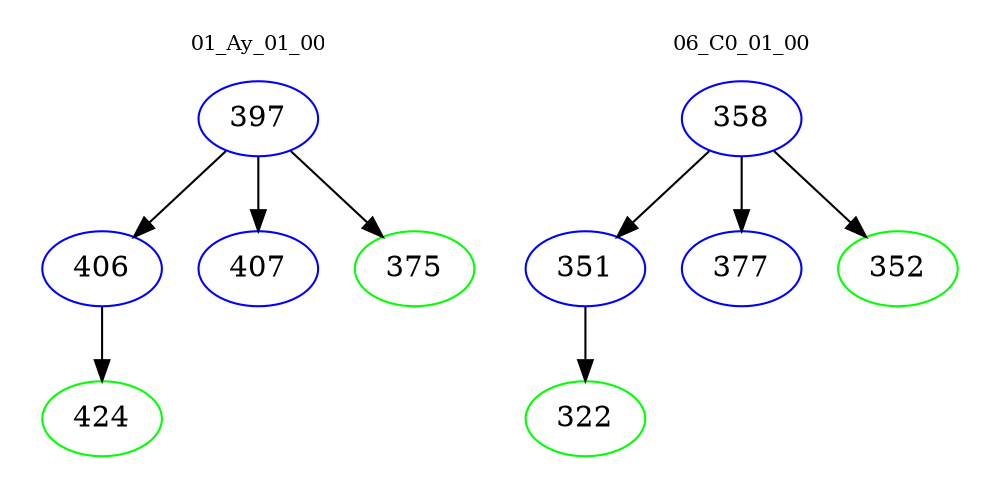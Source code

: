 digraph{
subgraph cluster_0 {
color = white
label = "01_Ay_01_00";
fontsize=10;
T0_397 [label="397", color="blue"]
T0_397 -> T0_406 [color="black"]
T0_406 [label="406", color="blue"]
T0_406 -> T0_424 [color="black"]
T0_424 [label="424", color="green"]
T0_397 -> T0_407 [color="black"]
T0_407 [label="407", color="blue"]
T0_397 -> T0_375 [color="black"]
T0_375 [label="375", color="green"]
}
subgraph cluster_1 {
color = white
label = "06_C0_01_00";
fontsize=10;
T1_358 [label="358", color="blue"]
T1_358 -> T1_351 [color="black"]
T1_351 [label="351", color="blue"]
T1_351 -> T1_322 [color="black"]
T1_322 [label="322", color="green"]
T1_358 -> T1_377 [color="black"]
T1_377 [label="377", color="blue"]
T1_358 -> T1_352 [color="black"]
T1_352 [label="352", color="green"]
}
}
